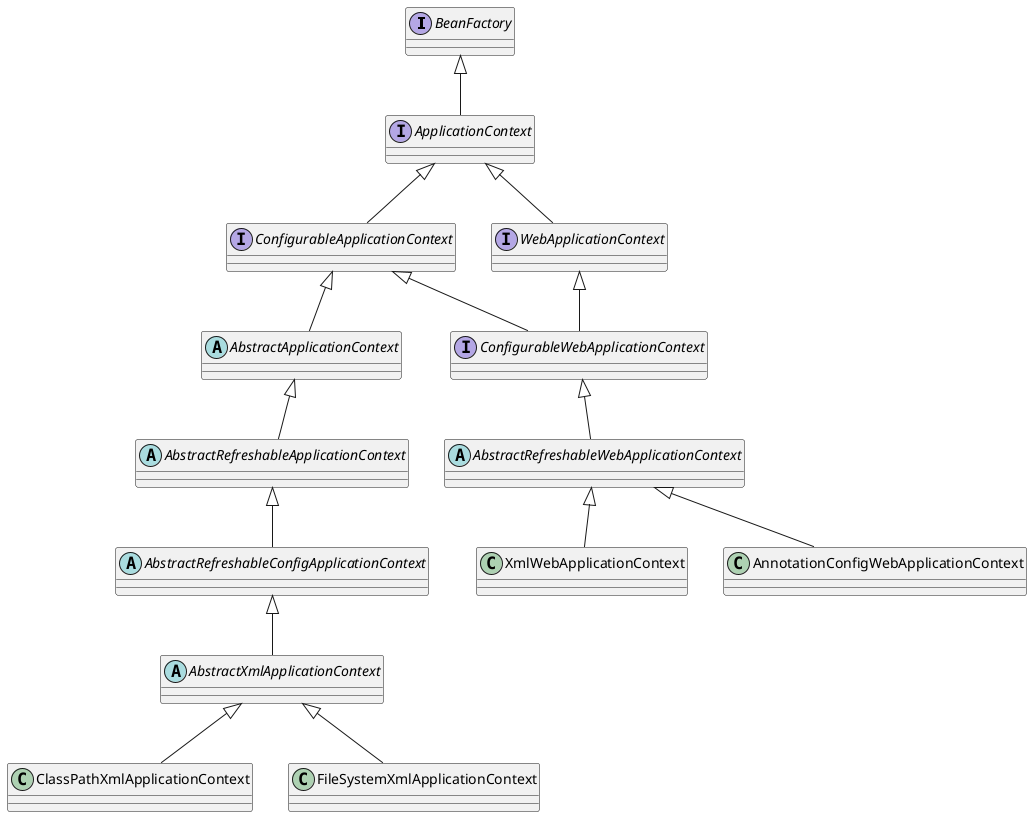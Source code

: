 @startuml


interface BeanFactory

interface ApplicationContext

BeanFactory <|-- ApplicationContext

interface ConfigurableApplicationContext

ApplicationContext <|-- ConfigurableApplicationContext

abstract class AbstractApplicationContext

ConfigurableApplicationContext <|-- AbstractApplicationContext

abstract class AbstractRefreshableApplicationContext


AbstractApplicationContext <|-- AbstractRefreshableApplicationContext

abstract class AbstractRefreshableConfigApplicationContext

AbstractRefreshableApplicationContext <|-- AbstractRefreshableConfigApplicationContext

abstract class AbstractXmlApplicationContext

AbstractRefreshableConfigApplicationContext <|-- AbstractXmlApplicationContext

class ClassPathXmlApplicationContext

AbstractXmlApplicationContext <|-- ClassPathXmlApplicationContext


interface WebApplicationContext

ApplicationContext <|-- WebApplicationContext
interface ConfigurableWebApplicationContext

WebApplicationContext <|-- ConfigurableWebApplicationContext

abstract class AbstractRefreshableWebApplicationContext
ConfigurableWebApplicationContext <|-- AbstractRefreshableWebApplicationContext
ConfigurableApplicationContext <|-- ConfigurableWebApplicationContext
class XmlWebApplicationContext

AbstractRefreshableWebApplicationContext <|-- XmlWebApplicationContext
class AnnotationConfigWebApplicationContext
AbstractRefreshableWebApplicationContext <|-- AnnotationConfigWebApplicationContext


class FileSystemXmlApplicationContext
AbstractXmlApplicationContext <|-- FileSystemXmlApplicationContext


@enduml